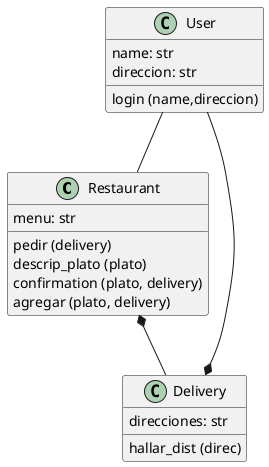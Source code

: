 @startuml
class Restaurant {
menu: str
pedir (delivery)
descrip_plato (plato)
confirmation (plato, delivery)
agregar (plato, delivery)
}

class User {
name: str
direccion: str
login (name,direccion)
}
class Delivery {
direcciones: str
hallar_dist (direc)

}

User --* Delivery
Restaurant *-- Delivery
User -- Restaurant

@enduml
